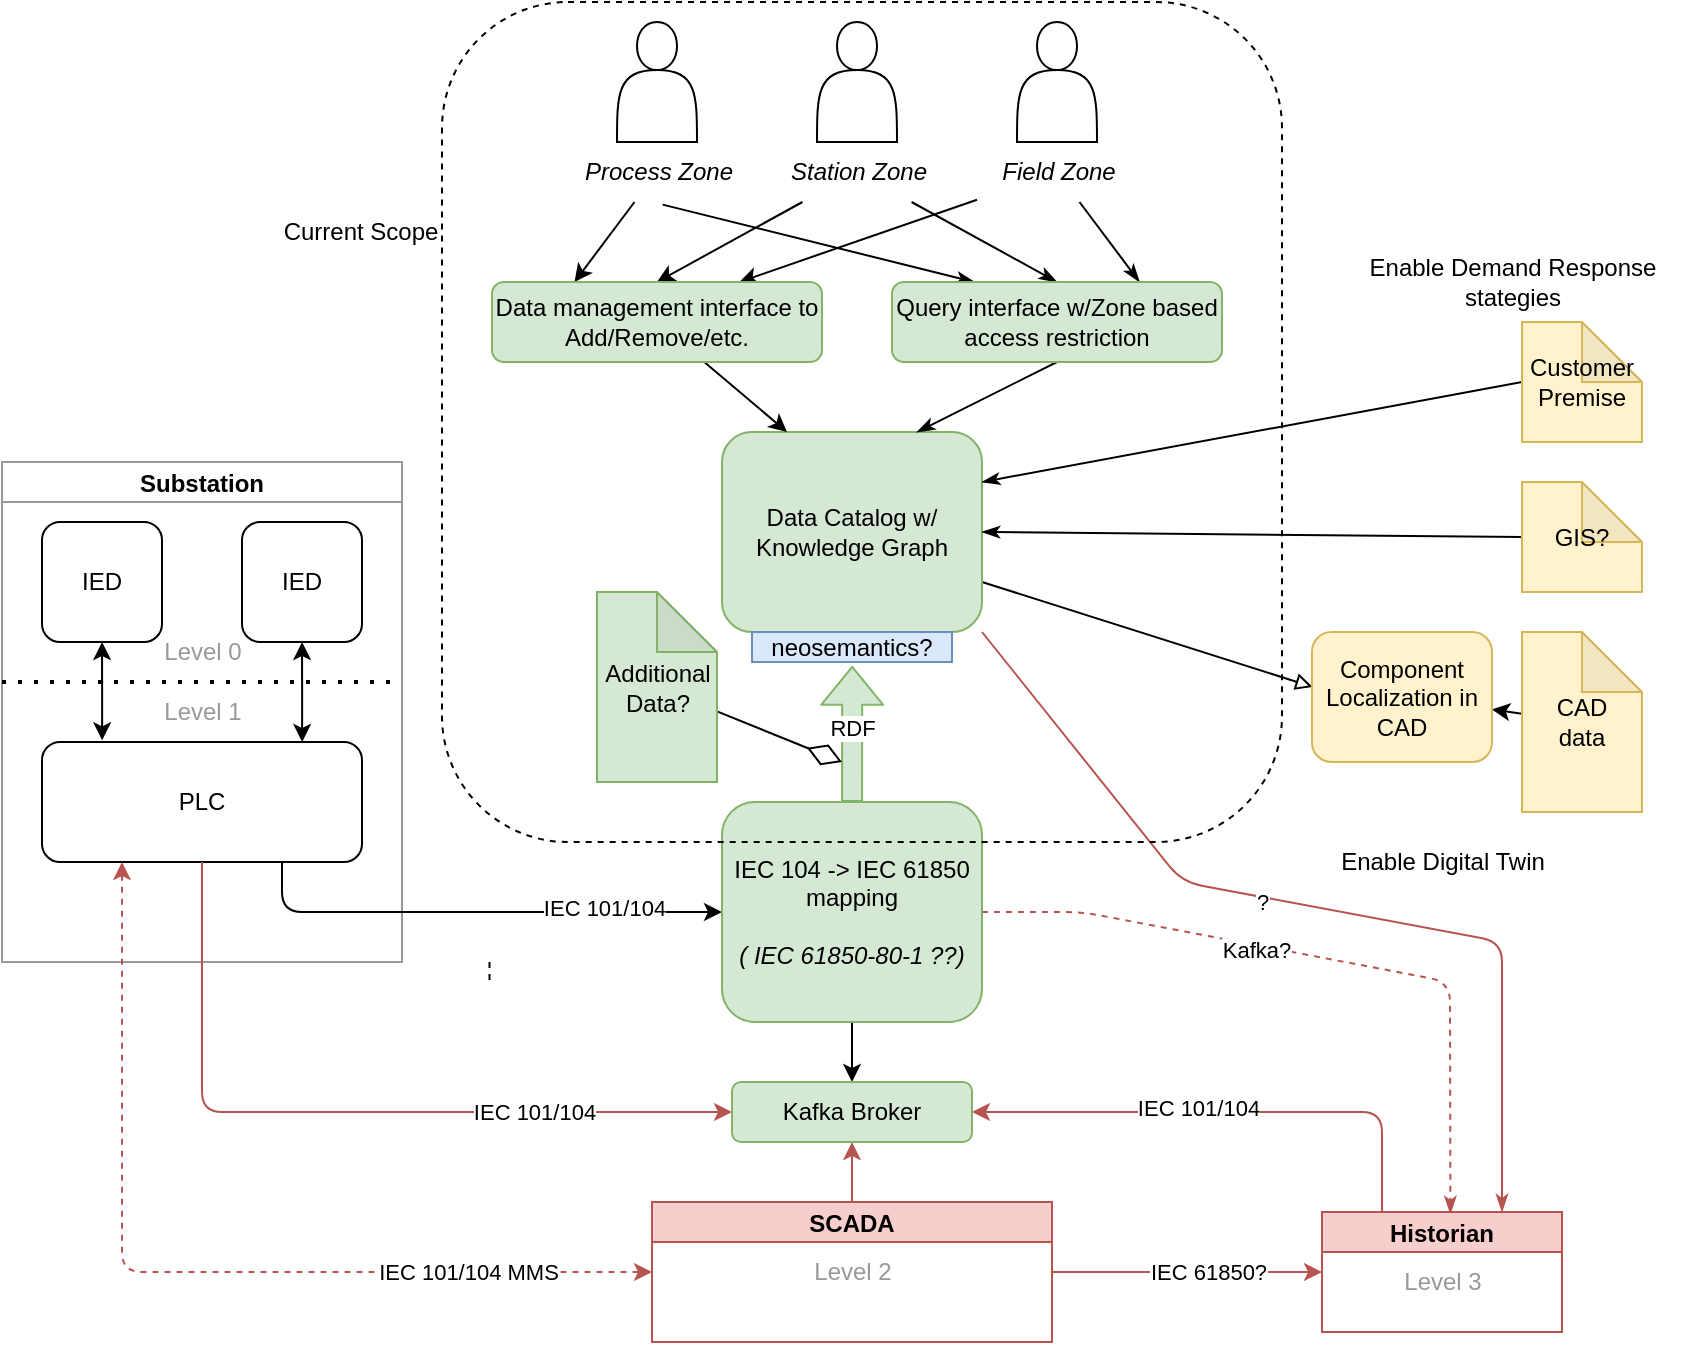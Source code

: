 <mxfile>
    <diagram id="RDjhl6uPN5U-mrx-h4f4" name="Page-1">
        <mxGraphModel dx="1216" dy="674" grid="1" gridSize="10" guides="1" tooltips="1" connect="1" arrows="1" fold="1" page="1" pageScale="1" pageWidth="850" pageHeight="1100" math="0" shadow="0">
            <root>
                <mxCell id="0"/>
                <mxCell id="1" parent="0"/>
                <mxCell id="2" value="Substation" style="swimlane;startSize=20;strokeColor=#999999;" parent="1" vertex="1">
                    <mxGeometry x="10" y="230" width="200" height="250" as="geometry"/>
                </mxCell>
                <mxCell id="111" style="edgeStyle=none;html=1;entryX=0.813;entryY=0;entryDx=0;entryDy=0;entryPerimeter=0;startArrow=classic;startFill=1;" parent="2" source="4" target="106" edge="1">
                    <mxGeometry relative="1" as="geometry"/>
                </mxCell>
                <mxCell id="4" value="IED" style="rounded=1;whiteSpace=wrap;html=1;" parent="2" vertex="1">
                    <mxGeometry x="120" y="30" width="60" height="60" as="geometry"/>
                </mxCell>
                <mxCell id="109" style="edgeStyle=none;html=1;entryX=0.188;entryY=-0.014;entryDx=0;entryDy=0;entryPerimeter=0;startArrow=classic;startFill=1;" parent="2" source="5" target="106" edge="1">
                    <mxGeometry relative="1" as="geometry"/>
                </mxCell>
                <mxCell id="5" value="IED" style="rounded=1;whiteSpace=wrap;html=1;" parent="2" vertex="1">
                    <mxGeometry x="20" y="30" width="60" height="60" as="geometry"/>
                </mxCell>
                <mxCell id="106" value="PLC" style="rounded=1;whiteSpace=wrap;html=1;" parent="2" vertex="1">
                    <mxGeometry x="20" y="140" width="160" height="60" as="geometry"/>
                </mxCell>
                <mxCell id="117" value="&lt;font color=&quot;#999999&quot;&gt;Level 0&lt;/font&gt;" style="text;html=1;align=center;verticalAlign=middle;resizable=0;points=[];autosize=1;strokeColor=none;fillColor=none;" parent="2" vertex="1">
                    <mxGeometry x="70" y="80" width="60" height="30" as="geometry"/>
                </mxCell>
                <mxCell id="118" value="&lt;font color=&quot;#999999&quot;&gt;Level 1&lt;/font&gt;" style="text;html=1;align=center;verticalAlign=middle;resizable=0;points=[];autosize=1;strokeColor=none;fillColor=none;" parent="2" vertex="1">
                    <mxGeometry x="70" y="110" width="60" height="30" as="geometry"/>
                </mxCell>
                <mxCell id="6" style="edgeStyle=none;html=1;exitX=0.75;exitY=1;exitDx=0;exitDy=0;entryX=0;entryY=0.5;entryDx=0;entryDy=0;" parent="1" source="106" target="15" edge="1">
                    <mxGeometry relative="1" as="geometry">
                        <mxPoint x="340" y="460" as="targetPoint"/>
                        <Array as="points">
                            <mxPoint x="150" y="455"/>
                        </Array>
                        <mxPoint x="160" y="420" as="sourcePoint"/>
                    </mxGeometry>
                </mxCell>
                <mxCell id="13" value="IEC 101/104" style="edgeLabel;html=1;align=center;verticalAlign=middle;resizable=0;points=[];" parent="6" vertex="1" connectable="0">
                    <mxGeometry x="0.401" y="2" relative="1" as="geometry">
                        <mxPoint x="14" as="offset"/>
                    </mxGeometry>
                </mxCell>
                <mxCell id="7" style="edgeStyle=none;html=1;exitX=0.5;exitY=1;exitDx=0;exitDy=0;fillColor=#f8cecc;strokeColor=#b85450;entryX=0;entryY=0.5;entryDx=0;entryDy=0;" parent="1" source="106" target="131" edge="1">
                    <mxGeometry relative="1" as="geometry">
                        <mxPoint x="150" y="500" as="targetPoint"/>
                        <Array as="points">
                            <mxPoint x="110" y="555"/>
                        </Array>
                        <mxPoint x="60" y="410" as="sourcePoint"/>
                    </mxGeometry>
                </mxCell>
                <mxCell id="14" value="IEC 101/104" style="edgeLabel;html=1;align=center;verticalAlign=middle;resizable=0;points=[];" parent="7" vertex="1" connectable="0">
                    <mxGeometry x="0.53" y="3" relative="1" as="geometry">
                        <mxPoint x="-8" y="3" as="offset"/>
                    </mxGeometry>
                </mxCell>
                <mxCell id="43" style="edgeStyle=none;html=1;exitX=1;exitY=0.5;exitDx=0;exitDy=0;startArrow=none;startFill=0;endArrow=classicThin;endFill=1;fillColor=#f8cecc;strokeColor=#b85450;entryX=0.535;entryY=0.017;entryDx=0;entryDy=0;entryPerimeter=0;dashed=1;" parent="1" source="15" target="34" edge="1">
                    <mxGeometry relative="1" as="geometry">
                        <Array as="points">
                            <mxPoint x="550" y="455"/>
                            <mxPoint x="734" y="490"/>
                        </Array>
                        <mxPoint x="720" y="560" as="targetPoint"/>
                    </mxGeometry>
                </mxCell>
                <mxCell id="44" value="Kafka?" style="edgeLabel;html=1;align=center;verticalAlign=middle;resizable=0;points=[];" parent="43" vertex="1" connectable="0">
                    <mxGeometry x="-0.25" y="2" relative="1" as="geometry">
                        <mxPoint x="5" y="5" as="offset"/>
                    </mxGeometry>
                </mxCell>
                <mxCell id="74" value="" style="edgeStyle=none;html=1;startArrow=none;startFill=0;endArrow=block;endFill=0;shape=flexArrow;fillColor=#d5e8d4;strokeColor=#82b366;entryX=0.501;entryY=1.128;entryDx=0;entryDy=0;entryPerimeter=0;" parent="1" source="15" target="104" edge="1">
                    <mxGeometry relative="1" as="geometry">
                        <mxPoint x="435" y="340" as="targetPoint"/>
                    </mxGeometry>
                </mxCell>
                <mxCell id="75" value="RDF" style="edgeLabel;html=1;align=center;verticalAlign=middle;resizable=0;points=[];" parent="74" vertex="1" connectable="0">
                    <mxGeometry x="-0.348" y="-1" relative="1" as="geometry">
                        <mxPoint x="-1" y="-15" as="offset"/>
                    </mxGeometry>
                </mxCell>
                <mxCell id="138" value="" style="edgeStyle=none;html=1;startArrow=none;startFill=0;endArrow=classic;endFill=1;" parent="1" source="15" target="131" edge="1">
                    <mxGeometry relative="1" as="geometry"/>
                </mxCell>
                <mxCell id="15" value="IEC 104 -&amp;gt; IEC 61850 mapping&lt;br&gt;&lt;br&gt;&lt;i&gt;( IEC 61850-80-1 ??)&lt;/i&gt;" style="rounded=1;whiteSpace=wrap;html=1;fillColor=#d5e8d4;strokeColor=#82b366;" parent="1" vertex="1">
                    <mxGeometry x="370" y="400" width="130" height="110" as="geometry"/>
                </mxCell>
                <mxCell id="42" style="edgeStyle=none;html=1;exitX=1;exitY=1;exitDx=0;exitDy=0;startArrow=none;startFill=0;endArrow=classicThin;endFill=1;fillColor=#f8cecc;strokeColor=#b85450;entryX=0.75;entryY=0;entryDx=0;entryDy=0;" parent="1" source="16" target="34" edge="1">
                    <mxGeometry relative="1" as="geometry">
                        <mxPoint x="760" y="570" as="targetPoint"/>
                        <Array as="points">
                            <mxPoint x="600" y="440"/>
                            <mxPoint x="760" y="470"/>
                        </Array>
                    </mxGeometry>
                </mxCell>
                <mxCell id="67" value="?" style="edgeLabel;html=1;align=center;verticalAlign=middle;resizable=0;points=[];" parent="42" vertex="1" connectable="0">
                    <mxGeometry x="-0.125" y="-2" relative="1" as="geometry">
                        <mxPoint as="offset"/>
                    </mxGeometry>
                </mxCell>
                <mxCell id="83" style="edgeStyle=none;html=1;exitX=1;exitY=0.75;exitDx=0;exitDy=0;entryX=0.003;entryY=0.422;entryDx=0;entryDy=0;entryPerimeter=0;startArrow=none;startFill=0;endArrow=block;endFill=0;" parent="1" source="16" target="81" edge="1">
                    <mxGeometry relative="1" as="geometry"/>
                </mxCell>
                <mxCell id="16" value="Data Catalog w/ Knowledge Graph" style="rounded=1;whiteSpace=wrap;html=1;fillColor=#d5e8d4;strokeColor=#82b366;" parent="1" vertex="1">
                    <mxGeometry x="370" y="215" width="130" height="100" as="geometry"/>
                </mxCell>
                <mxCell id="141" style="edgeStyle=none;html=1;exitX=0.25;exitY=0;exitDx=0;exitDy=0;entryX=1;entryY=0.5;entryDx=0;entryDy=0;startArrow=none;startFill=0;endArrow=classic;endFill=1;fillColor=#f8cecc;strokeColor=#b85450;" parent="1" source="34" target="131" edge="1">
                    <mxGeometry relative="1" as="geometry">
                        <Array as="points">
                            <mxPoint x="700" y="555"/>
                        </Array>
                    </mxGeometry>
                </mxCell>
                <mxCell id="142" value="IEC 101/104" style="edgeLabel;html=1;align=center;verticalAlign=middle;resizable=0;points=[];" parent="141" vertex="1" connectable="0">
                    <mxGeometry x="0.115" y="-2" relative="1" as="geometry">
                        <mxPoint as="offset"/>
                    </mxGeometry>
                </mxCell>
                <mxCell id="34" value="Historian" style="swimlane;startSize=20;fillColor=#f8cecc;strokeColor=#b85450;" parent="1" vertex="1">
                    <mxGeometry x="670" y="605" width="120" height="60" as="geometry"/>
                </mxCell>
                <mxCell id="120" value="&lt;font color=&quot;#999999&quot;&gt;Level 3&lt;/font&gt;" style="text;html=1;align=center;verticalAlign=middle;resizable=0;points=[];autosize=1;strokeColor=none;fillColor=none;" parent="34" vertex="1">
                    <mxGeometry x="30" y="20" width="60" height="30" as="geometry"/>
                </mxCell>
                <mxCell id="45" value="" style="shape=actor;whiteSpace=wrap;html=1;fillColor=none;" parent="1" vertex="1">
                    <mxGeometry x="517.5" y="10" width="40" height="60" as="geometry"/>
                </mxCell>
                <mxCell id="51" style="edgeStyle=none;html=1;exitX=0;exitY=0.5;exitDx=0;exitDy=0;exitPerimeter=0;entryX=1;entryY=0.5;entryDx=0;entryDy=0;startArrow=none;startFill=0;endArrow=classicThin;endFill=1;" parent="1" source="46" target="16" edge="1">
                    <mxGeometry relative="1" as="geometry"/>
                </mxCell>
                <mxCell id="46" value="GIS?" style="shape=note;whiteSpace=wrap;html=1;backgroundOutline=1;darkOpacity=0.05;fillColor=#fff2cc;strokeColor=#d6b656;" parent="1" vertex="1">
                    <mxGeometry x="770" y="240" width="60" height="55" as="geometry"/>
                </mxCell>
                <mxCell id="82" value="" style="edgeStyle=none;html=1;startArrow=none;startFill=0;endArrow=classic;endFill=1;" parent="1" source="47" target="81" edge="1">
                    <mxGeometry relative="1" as="geometry"/>
                </mxCell>
                <mxCell id="47" value="CAD&lt;br&gt;data" style="shape=note;whiteSpace=wrap;html=1;backgroundOutline=1;darkOpacity=0.05;fillColor=#fff2cc;strokeColor=#d6b656;" parent="1" vertex="1">
                    <mxGeometry x="770" y="315" width="60" height="90" as="geometry"/>
                </mxCell>
                <mxCell id="50" style="edgeStyle=none;html=1;exitX=0;exitY=0.5;exitDx=0;exitDy=0;exitPerimeter=0;entryX=1;entryY=0.25;entryDx=0;entryDy=0;startArrow=none;startFill=0;endArrow=classicThin;endFill=1;" parent="1" source="49" target="16" edge="1">
                    <mxGeometry relative="1" as="geometry"/>
                </mxCell>
                <mxCell id="49" value="Customer Premise" style="shape=note;whiteSpace=wrap;html=1;backgroundOutline=1;darkOpacity=0.05;fillColor=#fff2cc;strokeColor=#d6b656;" parent="1" vertex="1">
                    <mxGeometry x="770" y="160" width="60" height="60" as="geometry"/>
                </mxCell>
                <mxCell id="64" value="" style="edgeStyle=none;html=1;startArrow=none;startFill=0;endArrow=classicThin;endFill=1;entryX=0.75;entryY=0;entryDx=0;entryDy=0;" parent="1" source="54" target="60" edge="1">
                    <mxGeometry relative="1" as="geometry"/>
                </mxCell>
                <mxCell id="125" style="edgeStyle=none;html=1;entryX=0.75;entryY=0;entryDx=0;entryDy=0;" parent="1" source="54" target="122" edge="1">
                    <mxGeometry relative="1" as="geometry"/>
                </mxCell>
                <mxCell id="54" value="&lt;i&gt;Field Zone&lt;/i&gt;" style="text;html=1;align=center;verticalAlign=middle;resizable=0;points=[];autosize=1;strokeColor=none;fillColor=none;" parent="1" vertex="1">
                    <mxGeometry x="497.5" y="70" width="80" height="30" as="geometry"/>
                </mxCell>
                <mxCell id="55" value="" style="shape=actor;whiteSpace=wrap;html=1;fillColor=none;" parent="1" vertex="1">
                    <mxGeometry x="417.5" y="10" width="40" height="60" as="geometry"/>
                </mxCell>
                <mxCell id="63" value="" style="edgeStyle=none;html=1;startArrow=none;startFill=0;endArrow=classicThin;endFill=1;entryX=0.5;entryY=0;entryDx=0;entryDy=0;" parent="1" source="56" target="60" edge="1">
                    <mxGeometry relative="1" as="geometry"/>
                </mxCell>
                <mxCell id="124" style="edgeStyle=none;html=1;entryX=0.5;entryY=0;entryDx=0;entryDy=0;" parent="1" source="56" target="122" edge="1">
                    <mxGeometry relative="1" as="geometry">
                        <mxPoint x="338" y="130" as="targetPoint"/>
                    </mxGeometry>
                </mxCell>
                <mxCell id="56" value="&lt;i&gt;Station Zone&lt;/i&gt;" style="text;html=1;align=center;verticalAlign=middle;resizable=0;points=[];autosize=1;strokeColor=none;fillColor=none;" parent="1" vertex="1">
                    <mxGeometry x="392.5" y="70" width="90" height="30" as="geometry"/>
                </mxCell>
                <mxCell id="57" value="" style="shape=actor;whiteSpace=wrap;html=1;fillColor=none;" parent="1" vertex="1">
                    <mxGeometry x="317.5" y="10" width="40" height="60" as="geometry"/>
                </mxCell>
                <mxCell id="62" value="" style="edgeStyle=none;html=1;startArrow=none;startFill=0;endArrow=classicThin;endFill=1;exitX=0.528;exitY=1.044;exitDx=0;exitDy=0;exitPerimeter=0;entryX=0.25;entryY=0;entryDx=0;entryDy=0;" parent="1" source="58" target="60" edge="1">
                    <mxGeometry relative="1" as="geometry"/>
                </mxCell>
                <mxCell id="123" style="edgeStyle=none;html=1;entryX=0.25;entryY=0;entryDx=0;entryDy=0;" parent="1" source="58" target="122" edge="1">
                    <mxGeometry relative="1" as="geometry">
                        <mxPoint x="280" y="130" as="targetPoint"/>
                    </mxGeometry>
                </mxCell>
                <mxCell id="58" value="&lt;i&gt;Process Zone&lt;/i&gt;" style="text;html=1;align=center;verticalAlign=middle;resizable=0;points=[];autosize=1;strokeColor=none;fillColor=none;" parent="1" vertex="1">
                    <mxGeometry x="287.5" y="70" width="100" height="30" as="geometry"/>
                </mxCell>
                <mxCell id="61" style="edgeStyle=none;html=1;exitX=0.5;exitY=1;exitDx=0;exitDy=0;entryX=0.75;entryY=0;entryDx=0;entryDy=0;startArrow=none;startFill=0;endArrow=classicThin;endFill=1;" parent="1" source="60" target="16" edge="1">
                    <mxGeometry relative="1" as="geometry"/>
                </mxCell>
                <mxCell id="60" value="Query interface w/Zone based access restriction" style="rounded=1;whiteSpace=wrap;html=1;fillColor=#d5e8d4;strokeColor=#82b366;" parent="1" vertex="1">
                    <mxGeometry x="455" y="140" width="165" height="40" as="geometry"/>
                </mxCell>
                <mxCell id="69" value="Enable Demand Response&lt;br&gt;stategies" style="text;html=1;align=center;verticalAlign=middle;resizable=0;points=[];autosize=1;strokeColor=none;fillColor=none;" parent="1" vertex="1">
                    <mxGeometry x="680" y="120" width="170" height="40" as="geometry"/>
                </mxCell>
                <mxCell id="70" value="Enable Digital Twin" style="text;html=1;align=center;verticalAlign=middle;resizable=0;points=[];autosize=1;strokeColor=none;fillColor=none;" parent="1" vertex="1">
                    <mxGeometry x="665" y="415" width="130" height="30" as="geometry"/>
                </mxCell>
                <mxCell id="81" value="Component Localization in CAD" style="rounded=1;whiteSpace=wrap;html=1;fillColor=#fff2cc;strokeColor=#d6b656;" parent="1" vertex="1">
                    <mxGeometry x="665" y="315" width="90" height="65" as="geometry"/>
                </mxCell>
                <mxCell id="130" value="" style="edgeStyle=none;html=1;endArrow=none;endFill=0;dashed=1;" parent="1" edge="1">
                    <mxGeometry relative="1" as="geometry">
                        <mxPoint x="253.75" y="480" as="sourcePoint"/>
                        <mxPoint x="253.75" y="490" as="targetPoint"/>
                    </mxGeometry>
                </mxCell>
                <mxCell id="97" style="edgeStyle=none;html=1;fillColor=#f8cecc;strokeColor=#b85450;exitX=1;exitY=0.5;exitDx=0;exitDy=0;entryX=0;entryY=0.5;entryDx=0;entryDy=0;" parent="1" source="92" target="34" edge="1">
                    <mxGeometry relative="1" as="geometry">
                        <Array as="points">
                            <mxPoint x="620" y="635"/>
                        </Array>
                        <mxPoint x="570" y="650" as="sourcePoint"/>
                        <mxPoint x="650" y="640" as="targetPoint"/>
                    </mxGeometry>
                </mxCell>
                <mxCell id="98" value="IEC 61850?" style="edgeLabel;html=1;align=center;verticalAlign=middle;resizable=0;points=[];" parent="97" vertex="1" connectable="0">
                    <mxGeometry x="0.111" y="3" relative="1" as="geometry">
                        <mxPoint x="3" y="3" as="offset"/>
                    </mxGeometry>
                </mxCell>
                <mxCell id="133" value="" style="edgeStyle=none;html=1;startArrow=none;startFill=0;endArrow=classic;endFill=1;fillColor=#f8cecc;strokeColor=#b85450;" parent="1" source="92" target="131" edge="1">
                    <mxGeometry relative="1" as="geometry"/>
                </mxCell>
                <mxCell id="92" value="SCADA" style="swimlane;startSize=20;fillColor=#f8cecc;strokeColor=#b85450;" parent="1" vertex="1">
                    <mxGeometry x="335" y="600" width="200" height="70" as="geometry"/>
                </mxCell>
                <mxCell id="119" value="&lt;font color=&quot;#999999&quot;&gt;Level 2&lt;/font&gt;" style="text;html=1;align=center;verticalAlign=middle;resizable=0;points=[];autosize=1;strokeColor=none;fillColor=none;" parent="92" vertex="1">
                    <mxGeometry x="70" y="20" width="60" height="30" as="geometry"/>
                </mxCell>
                <mxCell id="95" style="edgeStyle=none;html=1;fillColor=#f8cecc;strokeColor=#b85450;startArrow=classic;startFill=1;exitX=0.25;exitY=1;exitDx=0;exitDy=0;entryX=0;entryY=0.5;entryDx=0;entryDy=0;dashed=1;" parent="1" source="106" target="92" edge="1">
                    <mxGeometry relative="1" as="geometry">
                        <Array as="points">
                            <mxPoint x="70" y="635"/>
                        </Array>
                        <mxPoint x="40" y="450" as="sourcePoint"/>
                        <mxPoint x="320" y="640" as="targetPoint"/>
                    </mxGeometry>
                </mxCell>
                <mxCell id="96" value="IEC 101/104 MMS" style="edgeLabel;html=1;align=center;verticalAlign=middle;resizable=0;points=[];" parent="95" vertex="1" connectable="0">
                    <mxGeometry x="0.607" relative="1" as="geometry">
                        <mxPoint as="offset"/>
                    </mxGeometry>
                </mxCell>
                <mxCell id="104" value="neosemantics?" style="rounded=0;whiteSpace=wrap;html=1;fillColor=#dae8fc;strokeColor=#6c8ebf;" parent="1" vertex="1">
                    <mxGeometry x="385" y="315" width="100" height="15" as="geometry"/>
                </mxCell>
                <mxCell id="115" style="edgeStyle=none;html=1;startArrow=none;startFill=0;endArrow=diamondThin;endFill=0;endSize=16;" parent="1" source="112" edge="1">
                    <mxGeometry relative="1" as="geometry">
                        <mxPoint x="430" y="380" as="targetPoint"/>
                    </mxGeometry>
                </mxCell>
                <mxCell id="112" value="Additional Data?" style="shape=note;whiteSpace=wrap;html=1;backgroundOutline=1;darkOpacity=0.05;fillColor=#d5e8d4;strokeColor=#82b366;" parent="1" vertex="1">
                    <mxGeometry x="307.5" y="295" width="60" height="95" as="geometry"/>
                </mxCell>
                <mxCell id="116" value="" style="endArrow=none;dashed=1;html=1;dashPattern=1 3;strokeWidth=2;endSize=16;" parent="1" edge="1">
                    <mxGeometry width="50" height="50" relative="1" as="geometry">
                        <mxPoint x="10" y="340" as="sourcePoint"/>
                        <mxPoint x="210" y="340" as="targetPoint"/>
                    </mxGeometry>
                </mxCell>
                <mxCell id="126" style="edgeStyle=none;html=1;entryX=0.25;entryY=0;entryDx=0;entryDy=0;" parent="1" source="122" target="16" edge="1">
                    <mxGeometry relative="1" as="geometry"/>
                </mxCell>
                <mxCell id="122" value="Data management interface to Add/Remove/etc." style="rounded=1;whiteSpace=wrap;html=1;fillColor=#d5e8d4;strokeColor=#82b366;" parent="1" vertex="1">
                    <mxGeometry x="255" y="140" width="165" height="40" as="geometry"/>
                </mxCell>
                <mxCell id="131" value="Kafka Broker" style="rounded=1;whiteSpace=wrap;html=1;fillColor=#d5e8d4;strokeColor=#82b366;" parent="1" vertex="1">
                    <mxGeometry x="375" y="540" width="120" height="30" as="geometry"/>
                </mxCell>
                <mxCell id="144" value="" style="rounded=1;whiteSpace=wrap;html=1;gradientColor=none;fillColor=none;dashed=1;" parent="1" vertex="1">
                    <mxGeometry x="230" width="420" height="420" as="geometry"/>
                </mxCell>
                <mxCell id="145" value="Current Scope" style="text;html=1;align=center;verticalAlign=middle;resizable=0;points=[];autosize=1;strokeColor=none;fillColor=none;dashed=1;" parent="1" vertex="1">
                    <mxGeometry x="138.75" y="100" width="100" height="30" as="geometry"/>
                </mxCell>
            </root>
        </mxGraphModel>
    </diagram>
</mxfile>